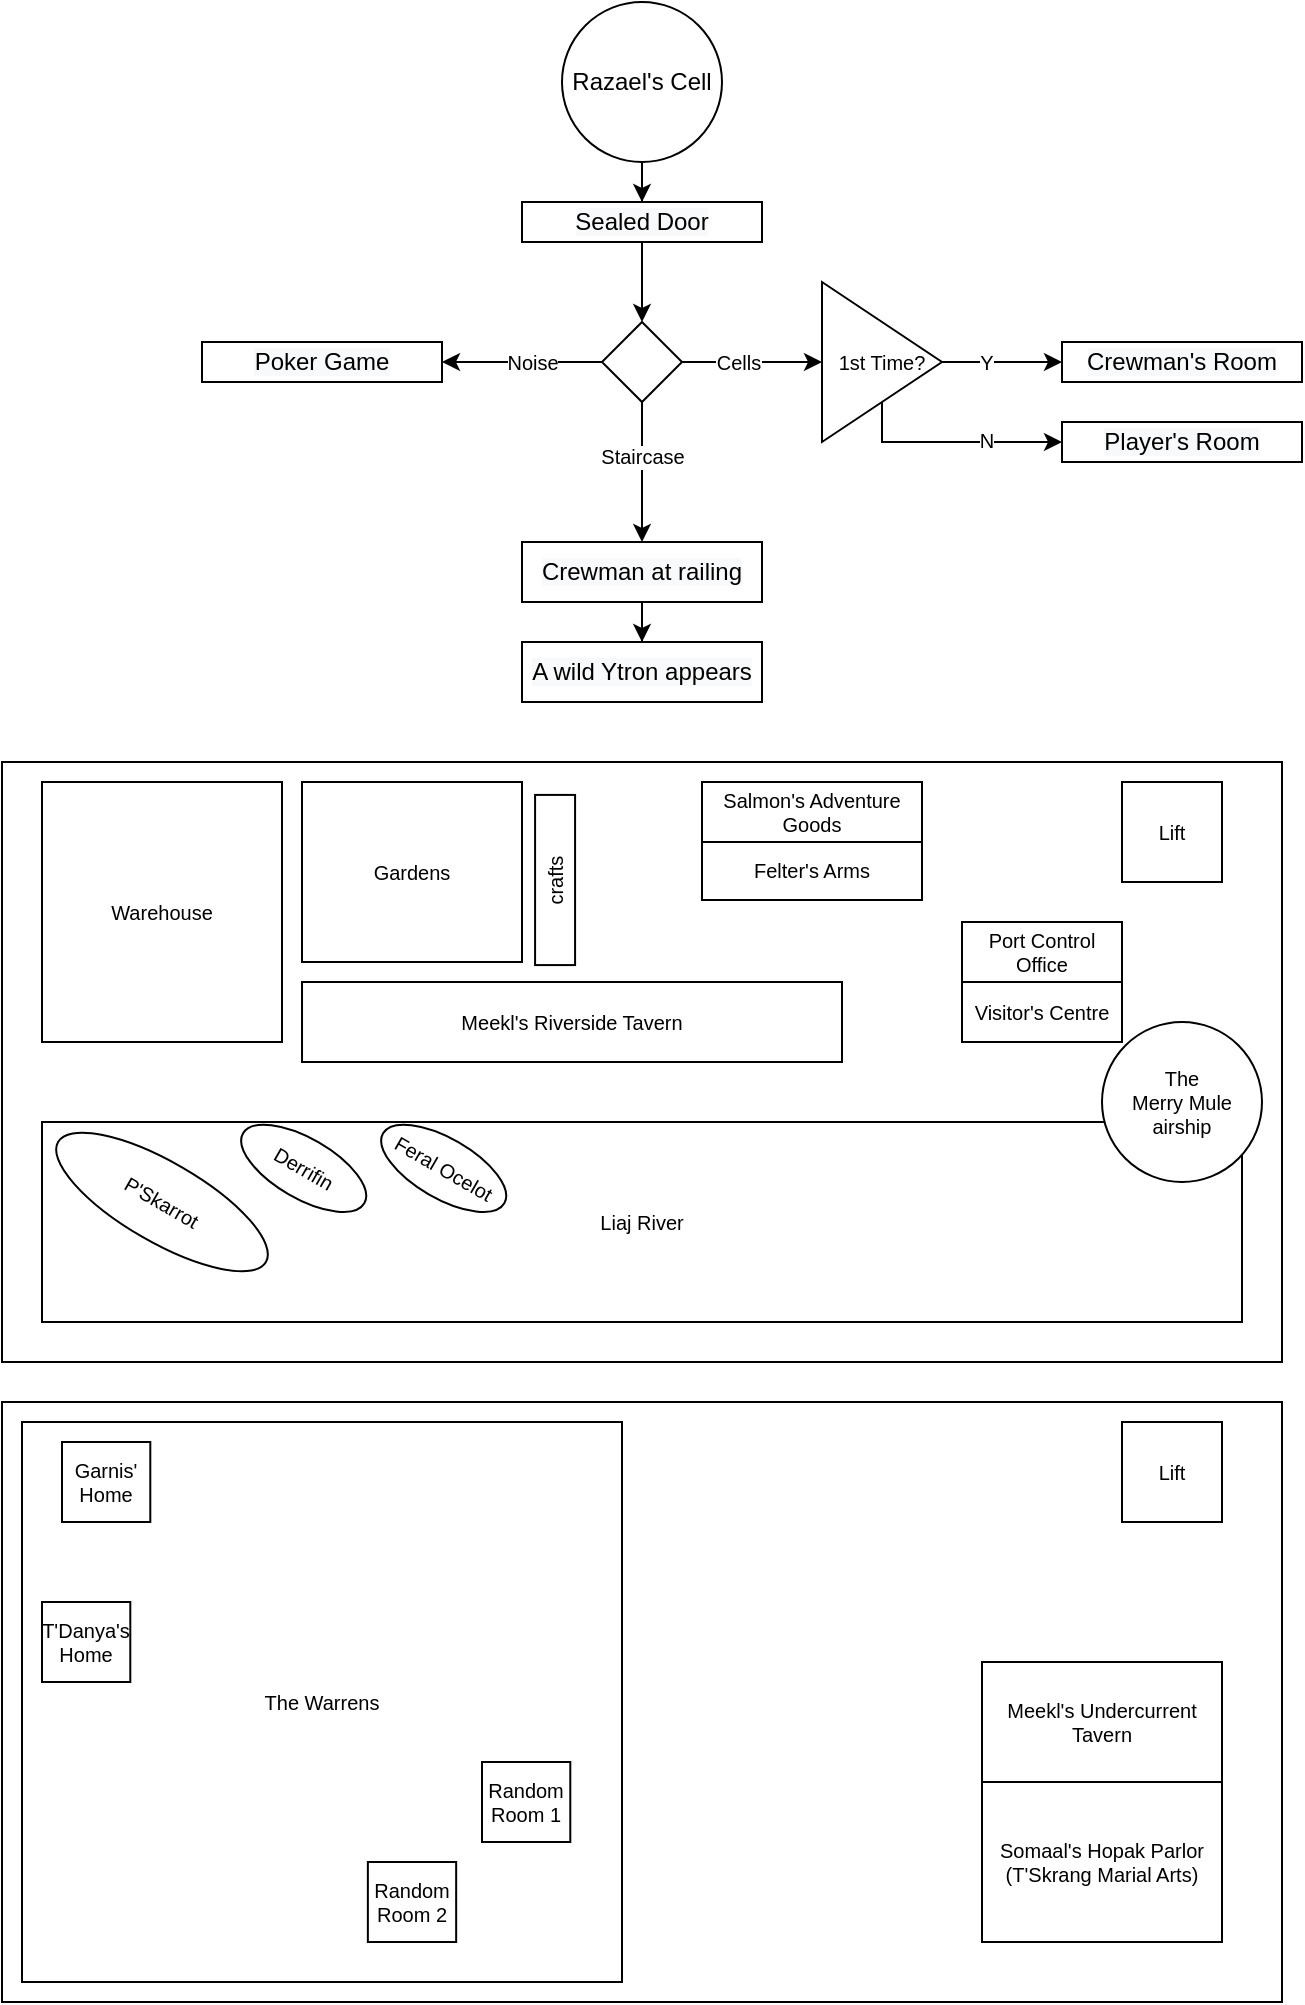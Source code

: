 <mxfile version="20.0.3" type="github">
  <diagram id="7pocUT5MUp2oBHkSsCW3" name="Page-1">
    <mxGraphModel dx="1422" dy="832" grid="1" gridSize="10" guides="1" tooltips="1" connect="1" arrows="1" fold="1" page="1" pageScale="1" pageWidth="850" pageHeight="1100" math="0" shadow="0">
      <root>
        <mxCell id="0" />
        <mxCell id="1" parent="0" />
        <mxCell id="Txm0cbsWEI-OotQcj3cM-47" value="" style="rounded=0;whiteSpace=wrap;html=1;fontSize=10;" vertex="1" parent="1">
          <mxGeometry x="90" y="720" width="640" height="300" as="geometry" />
        </mxCell>
        <mxCell id="Txm0cbsWEI-OotQcj3cM-36" value="" style="rounded=0;whiteSpace=wrap;html=1;fontSize=10;" vertex="1" parent="1">
          <mxGeometry x="90" y="400" width="640" height="300" as="geometry" />
        </mxCell>
        <mxCell id="Txm0cbsWEI-OotQcj3cM-30" style="edgeStyle=orthogonalEdgeStyle;rounded=0;orthogonalLoop=1;jettySize=auto;html=1;fontSize=10;" edge="1" parent="1" source="Txm0cbsWEI-OotQcj3cM-1" target="Txm0cbsWEI-OotQcj3cM-4">
          <mxGeometry relative="1" as="geometry" />
        </mxCell>
        <mxCell id="Txm0cbsWEI-OotQcj3cM-1" value="Razael&#39;s Cell" style="ellipse;whiteSpace=wrap;html=1;aspect=fixed;" vertex="1" parent="1">
          <mxGeometry x="370" y="20" width="80" height="80" as="geometry" />
        </mxCell>
        <mxCell id="Txm0cbsWEI-OotQcj3cM-17" style="edgeStyle=orthogonalEdgeStyle;rounded=0;orthogonalLoop=1;jettySize=auto;html=1;fontSize=10;entryX=0.5;entryY=0;entryDx=0;entryDy=0;" edge="1" parent="1" source="Txm0cbsWEI-OotQcj3cM-4" target="Txm0cbsWEI-OotQcj3cM-19">
          <mxGeometry relative="1" as="geometry">
            <mxPoint x="410" y="235" as="targetPoint" />
            <Array as="points" />
          </mxGeometry>
        </mxCell>
        <mxCell id="Txm0cbsWEI-OotQcj3cM-4" value="&lt;span style=&quot;color: rgb(0, 0, 0); font-family: Helvetica; font-size: 12px; font-style: normal; font-variant-ligatures: normal; font-variant-caps: normal; font-weight: 400; letter-spacing: normal; orphans: 2; text-align: center; text-indent: 0px; text-transform: none; widows: 2; word-spacing: 0px; -webkit-text-stroke-width: 0px; background-color: rgb(248, 249, 250); text-decoration-thickness: initial; text-decoration-style: initial; text-decoration-color: initial; float: none; display: inline !important;&quot;&gt;Sealed Door&lt;/span&gt;" style="rounded=0;whiteSpace=wrap;html=1;" vertex="1" parent="1">
          <mxGeometry x="350" y="120" width="120" height="20" as="geometry" />
        </mxCell>
        <mxCell id="Txm0cbsWEI-OotQcj3cM-29" style="edgeStyle=orthogonalEdgeStyle;rounded=0;orthogonalLoop=1;jettySize=auto;html=1;fontSize=10;" edge="1" parent="1" source="Txm0cbsWEI-OotQcj3cM-7" target="Txm0cbsWEI-OotQcj3cM-28">
          <mxGeometry relative="1" as="geometry" />
        </mxCell>
        <mxCell id="Txm0cbsWEI-OotQcj3cM-7" value="&lt;span style=&quot;color: rgb(0, 0, 0); font-family: Helvetica; font-size: 12px; font-style: normal; font-variant-ligatures: normal; font-variant-caps: normal; font-weight: 400; letter-spacing: normal; orphans: 2; text-align: center; text-indent: 0px; text-transform: none; widows: 2; word-spacing: 0px; -webkit-text-stroke-width: 0px; background-color: rgb(248, 249, 250); text-decoration-thickness: initial; text-decoration-style: initial; text-decoration-color: initial; float: none; display: inline !important;&quot;&gt;Crewman at railing&lt;/span&gt;" style="rounded=0;whiteSpace=wrap;html=1;" vertex="1" parent="1">
          <mxGeometry x="350" y="290" width="120" height="30" as="geometry" />
        </mxCell>
        <mxCell id="Txm0cbsWEI-OotQcj3cM-8" value="&lt;span style=&quot;color: rgb(0, 0, 0); font-family: Helvetica; font-size: 12px; font-style: normal; font-variant-ligatures: normal; font-variant-caps: normal; font-weight: 400; letter-spacing: normal; orphans: 2; text-align: center; text-indent: 0px; text-transform: none; widows: 2; word-spacing: 0px; -webkit-text-stroke-width: 0px; background-color: rgb(248, 249, 250); text-decoration-thickness: initial; text-decoration-style: initial; text-decoration-color: initial; float: none; display: inline !important;&quot;&gt;Player&#39;s Room&lt;/span&gt;" style="rounded=0;whiteSpace=wrap;html=1;" vertex="1" parent="1">
          <mxGeometry x="620" y="230" width="120" height="20" as="geometry" />
        </mxCell>
        <mxCell id="Txm0cbsWEI-OotQcj3cM-10" value="&lt;span style=&quot;color: rgb(0, 0, 0); font-family: Helvetica; font-size: 12px; font-style: normal; font-variant-ligatures: normal; font-variant-caps: normal; font-weight: 400; letter-spacing: normal; orphans: 2; text-align: center; text-indent: 0px; text-transform: none; widows: 2; word-spacing: 0px; -webkit-text-stroke-width: 0px; background-color: rgb(248, 249, 250); text-decoration-thickness: initial; text-decoration-style: initial; text-decoration-color: initial; float: none; display: inline !important;&quot;&gt;Crewman&#39;s Room&lt;/span&gt;" style="rounded=0;whiteSpace=wrap;html=1;" vertex="1" parent="1">
          <mxGeometry x="620" y="190" width="120" height="20" as="geometry" />
        </mxCell>
        <mxCell id="Txm0cbsWEI-OotQcj3cM-12" style="edgeStyle=orthogonalEdgeStyle;rounded=0;orthogonalLoop=1;jettySize=auto;html=1;entryX=0;entryY=0.5;entryDx=0;entryDy=0;fontSize=10;" edge="1" parent="1" source="Txm0cbsWEI-OotQcj3cM-11" target="Txm0cbsWEI-OotQcj3cM-10">
          <mxGeometry relative="1" as="geometry" />
        </mxCell>
        <mxCell id="Txm0cbsWEI-OotQcj3cM-14" value="Y" style="edgeLabel;html=1;align=center;verticalAlign=middle;resizable=0;points=[];fontSize=10;" vertex="1" connectable="0" parent="Txm0cbsWEI-OotQcj3cM-12">
          <mxGeometry x="-0.289" relative="1" as="geometry">
            <mxPoint as="offset" />
          </mxGeometry>
        </mxCell>
        <mxCell id="Txm0cbsWEI-OotQcj3cM-13" style="edgeStyle=orthogonalEdgeStyle;rounded=0;orthogonalLoop=1;jettySize=auto;html=1;entryX=0;entryY=0.5;entryDx=0;entryDy=0;fontSize=10;exitX=0.5;exitY=1;exitDx=0;exitDy=0;" edge="1" parent="1" source="Txm0cbsWEI-OotQcj3cM-11" target="Txm0cbsWEI-OotQcj3cM-8">
          <mxGeometry relative="1" as="geometry">
            <Array as="points">
              <mxPoint x="530" y="240" />
            </Array>
          </mxGeometry>
        </mxCell>
        <mxCell id="Txm0cbsWEI-OotQcj3cM-15" value="N" style="edgeLabel;html=1;align=center;verticalAlign=middle;resizable=0;points=[];fontSize=10;" vertex="1" connectable="0" parent="Txm0cbsWEI-OotQcj3cM-13">
          <mxGeometry x="0.308" y="1" relative="1" as="geometry">
            <mxPoint as="offset" />
          </mxGeometry>
        </mxCell>
        <mxCell id="Txm0cbsWEI-OotQcj3cM-11" value="&lt;font style=&quot;font-size: 10px;&quot;&gt;1st Time?&lt;/font&gt;" style="triangle;whiteSpace=wrap;html=1;" vertex="1" parent="1">
          <mxGeometry x="500" y="160" width="60" height="80" as="geometry" />
        </mxCell>
        <mxCell id="Txm0cbsWEI-OotQcj3cM-20" style="edgeStyle=orthogonalEdgeStyle;rounded=0;orthogonalLoop=1;jettySize=auto;html=1;entryX=0;entryY=0.5;entryDx=0;entryDy=0;fontSize=10;" edge="1" parent="1" source="Txm0cbsWEI-OotQcj3cM-19" target="Txm0cbsWEI-OotQcj3cM-11">
          <mxGeometry relative="1" as="geometry" />
        </mxCell>
        <mxCell id="Txm0cbsWEI-OotQcj3cM-27" value="Cells" style="edgeLabel;html=1;align=center;verticalAlign=middle;resizable=0;points=[];fontSize=10;" vertex="1" connectable="0" parent="Txm0cbsWEI-OotQcj3cM-20">
          <mxGeometry x="-0.202" relative="1" as="geometry">
            <mxPoint as="offset" />
          </mxGeometry>
        </mxCell>
        <mxCell id="Txm0cbsWEI-OotQcj3cM-21" style="edgeStyle=orthogonalEdgeStyle;rounded=0;orthogonalLoop=1;jettySize=auto;html=1;entryX=0.5;entryY=0;entryDx=0;entryDy=0;fontSize=10;" edge="1" parent="1" source="Txm0cbsWEI-OotQcj3cM-19" target="Txm0cbsWEI-OotQcj3cM-7">
          <mxGeometry relative="1" as="geometry" />
        </mxCell>
        <mxCell id="Txm0cbsWEI-OotQcj3cM-26" value="Staircase" style="edgeLabel;html=1;align=center;verticalAlign=middle;resizable=0;points=[];fontSize=10;" vertex="1" connectable="0" parent="Txm0cbsWEI-OotQcj3cM-21">
          <mxGeometry x="-0.222" relative="1" as="geometry">
            <mxPoint as="offset" />
          </mxGeometry>
        </mxCell>
        <mxCell id="Txm0cbsWEI-OotQcj3cM-24" style="edgeStyle=orthogonalEdgeStyle;rounded=0;orthogonalLoop=1;jettySize=auto;html=1;entryX=1;entryY=0.5;entryDx=0;entryDy=0;fontSize=10;" edge="1" parent="1" source="Txm0cbsWEI-OotQcj3cM-19" target="Txm0cbsWEI-OotQcj3cM-22">
          <mxGeometry relative="1" as="geometry" />
        </mxCell>
        <mxCell id="Txm0cbsWEI-OotQcj3cM-25" value="Noise" style="edgeLabel;html=1;align=center;verticalAlign=middle;resizable=0;points=[];fontSize=10;" vertex="1" connectable="0" parent="Txm0cbsWEI-OotQcj3cM-24">
          <mxGeometry x="-0.514" y="-1" relative="1" as="geometry">
            <mxPoint x="-16" y="1" as="offset" />
          </mxGeometry>
        </mxCell>
        <mxCell id="Txm0cbsWEI-OotQcj3cM-19" value="" style="rhombus;whiteSpace=wrap;html=1;fontSize=10;" vertex="1" parent="1">
          <mxGeometry x="390" y="180" width="40" height="40" as="geometry" />
        </mxCell>
        <mxCell id="Txm0cbsWEI-OotQcj3cM-22" value="&lt;span style=&quot;color: rgb(0, 0, 0); font-family: Helvetica; font-size: 12px; font-style: normal; font-variant-ligatures: normal; font-variant-caps: normal; font-weight: 400; letter-spacing: normal; orphans: 2; text-align: center; text-indent: 0px; text-transform: none; widows: 2; word-spacing: 0px; -webkit-text-stroke-width: 0px; background-color: rgb(248, 249, 250); text-decoration-thickness: initial; text-decoration-style: initial; text-decoration-color: initial; float: none; display: inline !important;&quot;&gt;Poker Game&lt;/span&gt;" style="rounded=0;whiteSpace=wrap;html=1;" vertex="1" parent="1">
          <mxGeometry x="190" y="190" width="120" height="20" as="geometry" />
        </mxCell>
        <mxCell id="Txm0cbsWEI-OotQcj3cM-28" value="&lt;span style=&quot;color: rgb(0, 0, 0); font-family: Helvetica; font-size: 12px; font-style: normal; font-variant-ligatures: normal; font-variant-caps: normal; font-weight: 400; letter-spacing: normal; orphans: 2; text-align: center; text-indent: 0px; text-transform: none; widows: 2; word-spacing: 0px; -webkit-text-stroke-width: 0px; background-color: rgb(248, 249, 250); text-decoration-thickness: initial; text-decoration-style: initial; text-decoration-color: initial; float: none; display: inline !important;&quot;&gt;A wild Ytron appears&lt;/span&gt;" style="rounded=0;whiteSpace=wrap;html=1;" vertex="1" parent="1">
          <mxGeometry x="350" y="340" width="120" height="30" as="geometry" />
        </mxCell>
        <mxCell id="Txm0cbsWEI-OotQcj3cM-32" value="Warehouse" style="rounded=0;whiteSpace=wrap;html=1;fontSize=10;" vertex="1" parent="1">
          <mxGeometry x="110" y="410" width="120" height="130" as="geometry" />
        </mxCell>
        <mxCell id="Txm0cbsWEI-OotQcj3cM-33" value="Visitor&#39;s Centre" style="rounded=0;whiteSpace=wrap;html=1;fontSize=10;" vertex="1" parent="1">
          <mxGeometry x="570" y="510" width="80" height="30" as="geometry" />
        </mxCell>
        <mxCell id="Txm0cbsWEI-OotQcj3cM-34" value="Meekl&#39;s Riverside Tavern" style="rounded=0;whiteSpace=wrap;html=1;fontSize=10;" vertex="1" parent="1">
          <mxGeometry x="240.01" y="510" width="269.99" height="40" as="geometry" />
        </mxCell>
        <mxCell id="Txm0cbsWEI-OotQcj3cM-35" value="Somaal&#39;s Hopak Parlor&lt;br&gt;(T&#39;Skrang Marial Arts)" style="rounded=0;whiteSpace=wrap;html=1;fontSize=10;" vertex="1" parent="1">
          <mxGeometry x="580" y="910" width="120" height="80" as="geometry" />
        </mxCell>
        <mxCell id="Txm0cbsWEI-OotQcj3cM-37" value="Liaj River" style="rounded=0;whiteSpace=wrap;html=1;fontSize=10;" vertex="1" parent="1">
          <mxGeometry x="110" y="580" width="600" height="100" as="geometry" />
        </mxCell>
        <mxCell id="Txm0cbsWEI-OotQcj3cM-38" value="Gardens" style="rounded=0;whiteSpace=wrap;html=1;fontSize=10;" vertex="1" parent="1">
          <mxGeometry x="240" y="410" width="110" height="90" as="geometry" />
        </mxCell>
        <mxCell id="Txm0cbsWEI-OotQcj3cM-40" value="P&#39;Skarrot" style="ellipse;whiteSpace=wrap;html=1;fontSize=10;rotation=30;" vertex="1" parent="1">
          <mxGeometry x="110" y="600" width="120" height="40" as="geometry" />
        </mxCell>
        <mxCell id="Txm0cbsWEI-OotQcj3cM-31" value="The&lt;br&gt;Merry Mule&lt;br&gt;airship" style="ellipse;whiteSpace=wrap;html=1;aspect=fixed;fontSize=10;" vertex="1" parent="1">
          <mxGeometry x="640" y="530" width="80" height="80" as="geometry" />
        </mxCell>
        <mxCell id="Txm0cbsWEI-OotQcj3cM-41" value="Felter&#39;s Arms" style="rounded=0;whiteSpace=wrap;html=1;fontSize=10;" vertex="1" parent="1">
          <mxGeometry x="440" y="439" width="110" height="30" as="geometry" />
        </mxCell>
        <mxCell id="Txm0cbsWEI-OotQcj3cM-42" value="Salmon&#39;s Adventure Goods" style="rounded=0;whiteSpace=wrap;html=1;fontSize=10;" vertex="1" parent="1">
          <mxGeometry x="440" y="410" width="110" height="30" as="geometry" />
        </mxCell>
        <mxCell id="Txm0cbsWEI-OotQcj3cM-43" value="Lift" style="rounded=0;whiteSpace=wrap;html=1;fontSize=10;" vertex="1" parent="1">
          <mxGeometry x="650" y="410" width="50" height="50" as="geometry" />
        </mxCell>
        <mxCell id="Txm0cbsWEI-OotQcj3cM-44" value="Derrifin" style="ellipse;whiteSpace=wrap;html=1;fontSize=10;rotation=30;" vertex="1" parent="1">
          <mxGeometry x="205.85" y="588.17" width="70" height="30" as="geometry" />
        </mxCell>
        <mxCell id="Txm0cbsWEI-OotQcj3cM-45" value="Feral Ocelot" style="ellipse;whiteSpace=wrap;html=1;fontSize=10;rotation=30;" vertex="1" parent="1">
          <mxGeometry x="275.85" y="588.17" width="70" height="30" as="geometry" />
        </mxCell>
        <mxCell id="Txm0cbsWEI-OotQcj3cM-46" value="Port Control Office" style="rounded=0;whiteSpace=wrap;html=1;fontSize=10;" vertex="1" parent="1">
          <mxGeometry x="570" y="480" width="80" height="30" as="geometry" />
        </mxCell>
        <mxCell id="Txm0cbsWEI-OotQcj3cM-48" value="Lift" style="rounded=0;whiteSpace=wrap;html=1;fontSize=10;" vertex="1" parent="1">
          <mxGeometry x="650" y="730" width="50" height="50" as="geometry" />
        </mxCell>
        <mxCell id="Txm0cbsWEI-OotQcj3cM-49" value="The Warrens" style="rounded=0;whiteSpace=wrap;html=1;fontSize=10;" vertex="1" parent="1">
          <mxGeometry x="100" y="730" width="300" height="280" as="geometry" />
        </mxCell>
        <mxCell id="Txm0cbsWEI-OotQcj3cM-50" value="Garnis&#39;&lt;br&gt;Home" style="rounded=0;whiteSpace=wrap;html=1;fontSize=10;" vertex="1" parent="1">
          <mxGeometry x="120" y="740" width="44.15" height="40" as="geometry" />
        </mxCell>
        <mxCell id="Txm0cbsWEI-OotQcj3cM-51" value="T&#39;Danya&#39;s&lt;br&gt;Home" style="rounded=0;whiteSpace=wrap;html=1;fontSize=10;" vertex="1" parent="1">
          <mxGeometry x="110" y="820" width="44.15" height="40" as="geometry" />
        </mxCell>
        <mxCell id="Txm0cbsWEI-OotQcj3cM-52" value="Random Room 1" style="rounded=0;whiteSpace=wrap;html=1;fontSize=10;" vertex="1" parent="1">
          <mxGeometry x="330" y="900" width="44.15" height="40" as="geometry" />
        </mxCell>
        <mxCell id="Txm0cbsWEI-OotQcj3cM-53" value="Random Room 2" style="rounded=0;whiteSpace=wrap;html=1;fontSize=10;" vertex="1" parent="1">
          <mxGeometry x="272.93" y="950" width="44.15" height="40" as="geometry" />
        </mxCell>
        <mxCell id="Txm0cbsWEI-OotQcj3cM-54" value="crafts" style="rounded=0;whiteSpace=wrap;html=1;fontSize=10;rotation=-90;" vertex="1" parent="1">
          <mxGeometry x="324" y="449" width="85.08" height="20" as="geometry" />
        </mxCell>
        <mxCell id="Txm0cbsWEI-OotQcj3cM-56" value="Meekl&#39;s Undercurrent Tavern" style="rounded=0;whiteSpace=wrap;html=1;fontSize=10;" vertex="1" parent="1">
          <mxGeometry x="580" y="850" width="120" height="60" as="geometry" />
        </mxCell>
      </root>
    </mxGraphModel>
  </diagram>
</mxfile>
